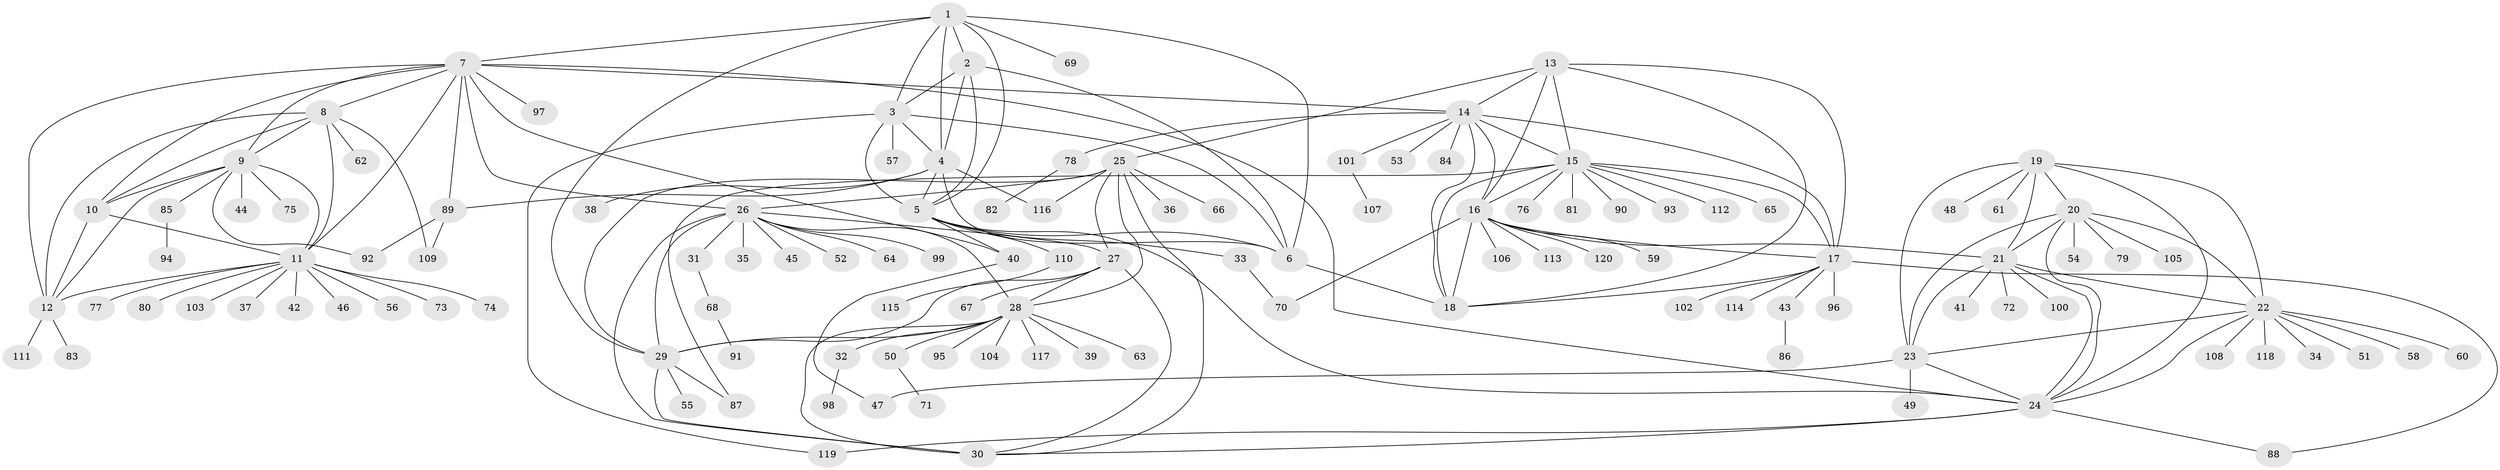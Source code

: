 // coarse degree distribution, {8: 0.05434782608695652, 4: 0.03260869565217391, 5: 0.03260869565217391, 10: 0.021739130434782608, 7: 0.03260869565217391, 11: 0.03260869565217391, 9: 0.021739130434782608, 14: 0.010869565217391304, 2: 0.07608695652173914, 1: 0.6847826086956522}
// Generated by graph-tools (version 1.1) at 2025/52/02/27/25 19:52:22]
// undirected, 120 vertices, 185 edges
graph export_dot {
graph [start="1"]
  node [color=gray90,style=filled];
  1;
  2;
  3;
  4;
  5;
  6;
  7;
  8;
  9;
  10;
  11;
  12;
  13;
  14;
  15;
  16;
  17;
  18;
  19;
  20;
  21;
  22;
  23;
  24;
  25;
  26;
  27;
  28;
  29;
  30;
  31;
  32;
  33;
  34;
  35;
  36;
  37;
  38;
  39;
  40;
  41;
  42;
  43;
  44;
  45;
  46;
  47;
  48;
  49;
  50;
  51;
  52;
  53;
  54;
  55;
  56;
  57;
  58;
  59;
  60;
  61;
  62;
  63;
  64;
  65;
  66;
  67;
  68;
  69;
  70;
  71;
  72;
  73;
  74;
  75;
  76;
  77;
  78;
  79;
  80;
  81;
  82;
  83;
  84;
  85;
  86;
  87;
  88;
  89;
  90;
  91;
  92;
  93;
  94;
  95;
  96;
  97;
  98;
  99;
  100;
  101;
  102;
  103;
  104;
  105;
  106;
  107;
  108;
  109;
  110;
  111;
  112;
  113;
  114;
  115;
  116;
  117;
  118;
  119;
  120;
  1 -- 2;
  1 -- 3;
  1 -- 4;
  1 -- 5;
  1 -- 6;
  1 -- 7;
  1 -- 29;
  1 -- 69;
  2 -- 3;
  2 -- 4;
  2 -- 5;
  2 -- 6;
  3 -- 4;
  3 -- 5;
  3 -- 6;
  3 -- 57;
  3 -- 119;
  4 -- 5;
  4 -- 6;
  4 -- 38;
  4 -- 89;
  4 -- 116;
  5 -- 6;
  5 -- 24;
  5 -- 33;
  5 -- 40;
  5 -- 110;
  6 -- 18;
  7 -- 8;
  7 -- 9;
  7 -- 10;
  7 -- 11;
  7 -- 12;
  7 -- 14;
  7 -- 24;
  7 -- 26;
  7 -- 40;
  7 -- 89;
  7 -- 97;
  8 -- 9;
  8 -- 10;
  8 -- 11;
  8 -- 12;
  8 -- 62;
  8 -- 109;
  9 -- 10;
  9 -- 11;
  9 -- 12;
  9 -- 44;
  9 -- 75;
  9 -- 85;
  9 -- 92;
  10 -- 11;
  10 -- 12;
  11 -- 12;
  11 -- 37;
  11 -- 42;
  11 -- 46;
  11 -- 56;
  11 -- 73;
  11 -- 74;
  11 -- 77;
  11 -- 80;
  11 -- 103;
  12 -- 83;
  12 -- 111;
  13 -- 14;
  13 -- 15;
  13 -- 16;
  13 -- 17;
  13 -- 18;
  13 -- 25;
  14 -- 15;
  14 -- 16;
  14 -- 17;
  14 -- 18;
  14 -- 53;
  14 -- 78;
  14 -- 84;
  14 -- 101;
  15 -- 16;
  15 -- 17;
  15 -- 18;
  15 -- 65;
  15 -- 76;
  15 -- 81;
  15 -- 87;
  15 -- 90;
  15 -- 93;
  15 -- 112;
  16 -- 17;
  16 -- 18;
  16 -- 21;
  16 -- 59;
  16 -- 70;
  16 -- 106;
  16 -- 113;
  16 -- 120;
  17 -- 18;
  17 -- 43;
  17 -- 88;
  17 -- 96;
  17 -- 102;
  17 -- 114;
  19 -- 20;
  19 -- 21;
  19 -- 22;
  19 -- 23;
  19 -- 24;
  19 -- 48;
  19 -- 61;
  20 -- 21;
  20 -- 22;
  20 -- 23;
  20 -- 24;
  20 -- 54;
  20 -- 79;
  20 -- 105;
  21 -- 22;
  21 -- 23;
  21 -- 24;
  21 -- 41;
  21 -- 72;
  21 -- 100;
  22 -- 23;
  22 -- 24;
  22 -- 34;
  22 -- 51;
  22 -- 58;
  22 -- 60;
  22 -- 108;
  22 -- 118;
  23 -- 24;
  23 -- 47;
  23 -- 49;
  24 -- 30;
  24 -- 88;
  24 -- 119;
  25 -- 26;
  25 -- 27;
  25 -- 28;
  25 -- 29;
  25 -- 30;
  25 -- 36;
  25 -- 66;
  25 -- 116;
  26 -- 27;
  26 -- 28;
  26 -- 29;
  26 -- 30;
  26 -- 31;
  26 -- 35;
  26 -- 45;
  26 -- 52;
  26 -- 64;
  26 -- 99;
  27 -- 28;
  27 -- 29;
  27 -- 30;
  27 -- 67;
  28 -- 29;
  28 -- 30;
  28 -- 32;
  28 -- 39;
  28 -- 50;
  28 -- 63;
  28 -- 95;
  28 -- 104;
  28 -- 117;
  29 -- 30;
  29 -- 55;
  29 -- 87;
  31 -- 68;
  32 -- 98;
  33 -- 70;
  40 -- 47;
  43 -- 86;
  50 -- 71;
  68 -- 91;
  78 -- 82;
  85 -- 94;
  89 -- 92;
  89 -- 109;
  101 -- 107;
  110 -- 115;
}
